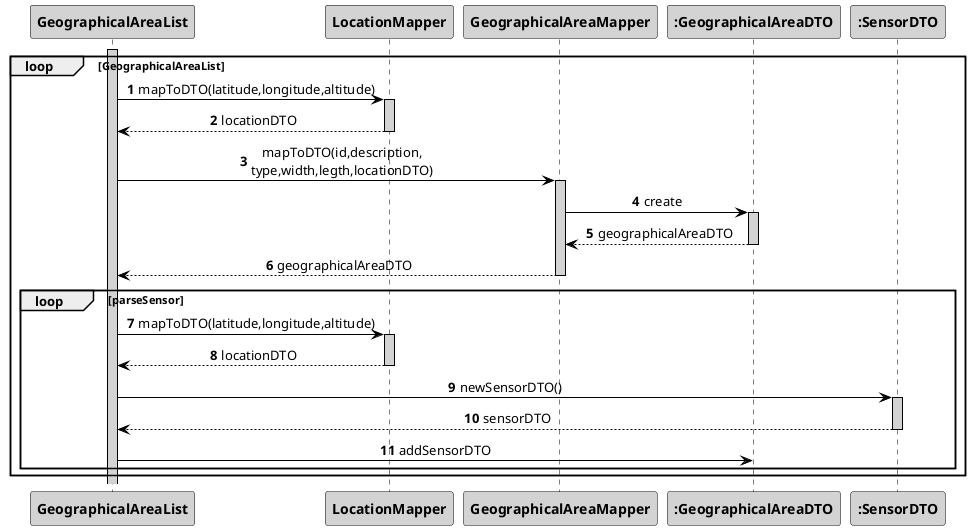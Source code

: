 @startuml
autonumber
skinparam sequenceMessageAlign center
skinparam sequence {
	ArrowColor Black
	ActorBorderColor DarkBlue
	LifeLineBorderColor black
	LifeLineBackgroundColor LightGrey

	ParticipantBorderColor Black
	ParticipantBackgroundColor LightGrey
	ParticipantFontStyle Bold

	ActorBackgroundColor DimGrey
	ActorFontColor DeepSkyBlue
	ActorFontStyle Bold
	ActorFontSize 17
	ActorFontName Aapex
}

loop GeographicalAreaList
activate "GeographicalAreaList"
"GeographicalAreaList" -> "LocationMapper": mapToDTO(latitude,longitude,altitude)
activate "LocationMapper"
"LocationMapper" --> "GeographicalAreaList": locationDTO
deactivate "LocationMapper"
"GeographicalAreaList" -> "GeographicalAreaMapper": mapToDTO(id,description,\ntype,width,legth,locationDTO)
activate "GeographicalAreaMapper"
"GeographicalAreaMapper" -> ":GeographicalAreaDTO" :  create
activate ":GeographicalAreaDTO"
":GeographicalAreaDTO" --> "GeographicalAreaMapper": geographicalAreaDTO
deactivate ":GeographicalAreaDTO"

"GeographicalAreaMapper" --> "GeographicalAreaList": geographicalAreaDTO
deactivate "GeographicalAreaMapper"

loop parseSensor
"GeographicalAreaList" -> "LocationMapper": mapToDTO(latitude,longitude,altitude)
activate "LocationMapper"
"LocationMapper" --> "GeographicalAreaList": locationDTO
deactivate "LocationMapper"
"GeographicalAreaList" -> ":SensorDTO": newSensorDTO()
activate ":SensorDTO"
":SensorDTO" --> "GeographicalAreaList": sensorDTO
deactivate ":SensorDTO"
"GeographicalAreaList" -> ":GeographicalAreaDTO" : addSensorDTO

end
end
@enduml